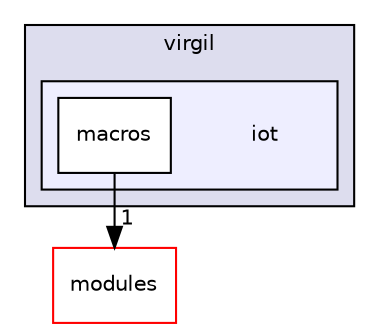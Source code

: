 digraph "iot" {
  compound=true
  node [ fontsize="10", fontname="Helvetica"];
  edge [ labelfontsize="10", labelfontname="Helvetica"];
  subgraph clusterdir_ee9c0de018b5cda383646235604029da {
    graph [ bgcolor="#ddddee", pencolor="black", label="virgil" fontname="Helvetica", fontsize="10", URL="dir_ee9c0de018b5cda383646235604029da.html"]
  subgraph clusterdir_8f8648e7d8a36446ac64cd6286ee611b {
    graph [ bgcolor="#eeeeff", pencolor="black", label="" URL="dir_8f8648e7d8a36446ac64cd6286ee611b.html"];
    dir_8f8648e7d8a36446ac64cd6286ee611b [shape=plaintext label="iot"];
    dir_250cd70e81fc3ce11f0cc579ead9c13a [shape=box label="macros" color="black" fillcolor="white" style="filled" URL="dir_250cd70e81fc3ce11f0cc579ead9c13a.html"];
  }
  }
  dir_e05d7e2b1ecd646af5bb94391405f3b5 [shape=box label="modules" fillcolor="white" style="filled" color="red" URL="dir_e05d7e2b1ecd646af5bb94391405f3b5.html"];
  dir_250cd70e81fc3ce11f0cc579ead9c13a->dir_e05d7e2b1ecd646af5bb94391405f3b5 [headlabel="1", labeldistance=1.5 headhref="dir_000067_000008.html"];
}
